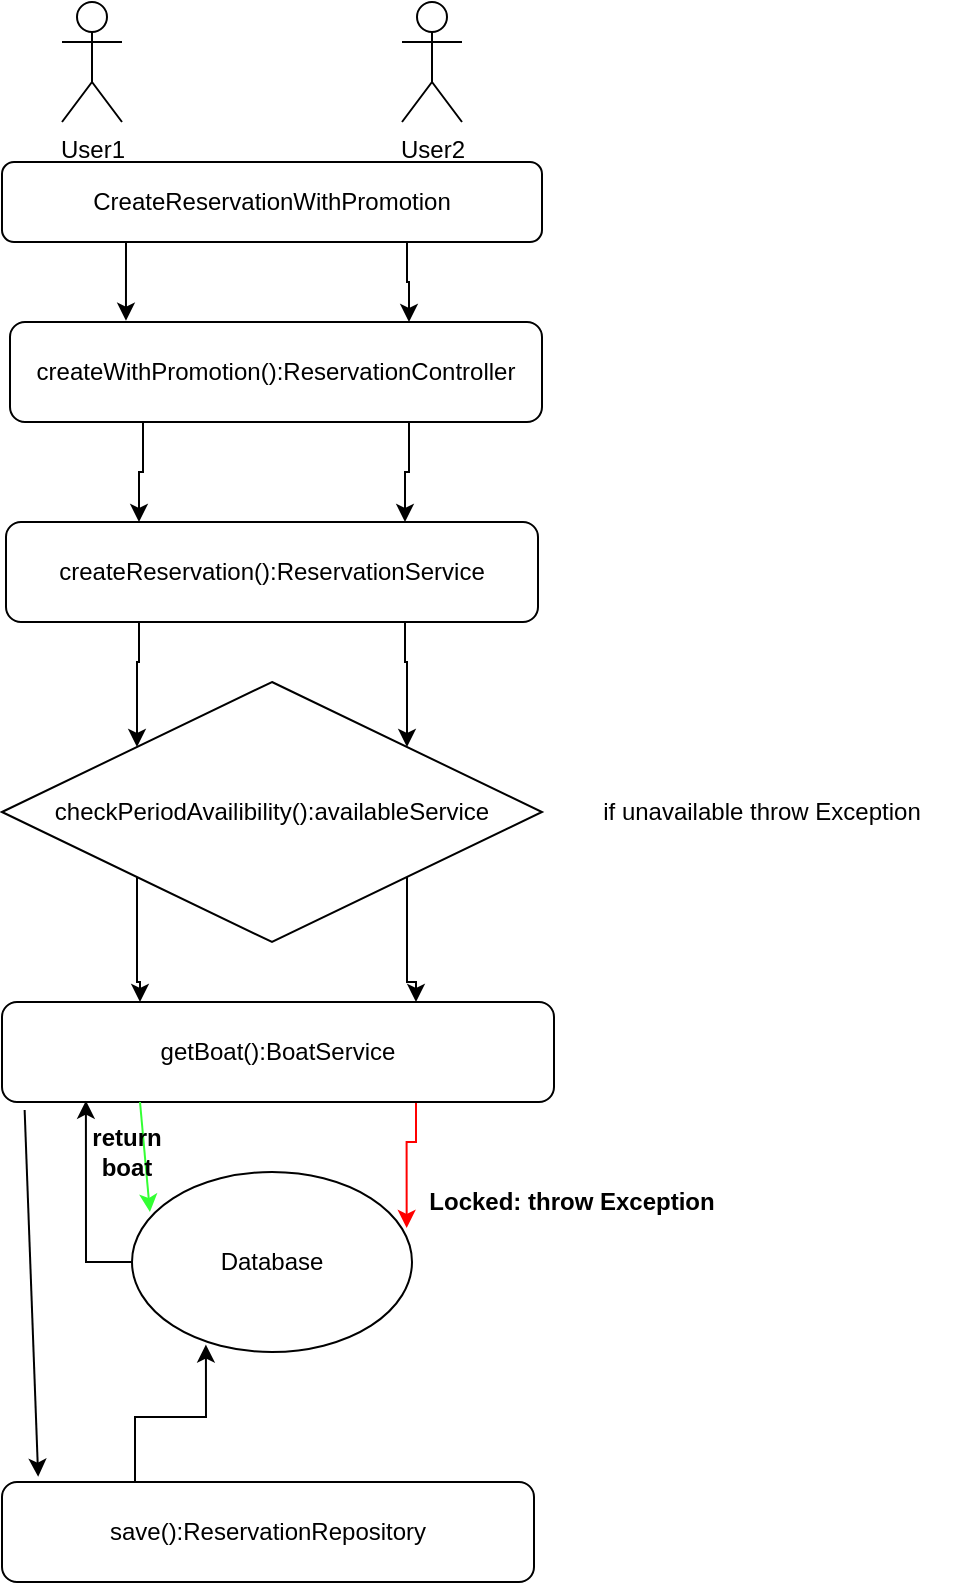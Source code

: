 <mxfile version="16.4.5" type="device"><diagram id="C5RBs43oDa-KdzZeNtuy" name="Page-1"><mxGraphModel dx="2302" dy="1122" grid="1" gridSize="10" guides="1" tooltips="1" connect="1" arrows="1" fold="1" page="1" pageScale="1" pageWidth="827" pageHeight="1169" math="0" shadow="0"><root><mxCell id="WIyWlLk6GJQsqaUBKTNV-0"/><mxCell id="WIyWlLk6GJQsqaUBKTNV-1" parent="WIyWlLk6GJQsqaUBKTNV-0"/><mxCell id="ukcyvOK85FiMibB3PhB6-24" style="edgeStyle=orthogonalEdgeStyle;rounded=0;orthogonalLoop=1;jettySize=auto;html=1;exitX=0.25;exitY=1;exitDx=0;exitDy=0;entryX=0.218;entryY=-0.013;entryDx=0;entryDy=0;entryPerimeter=0;" parent="WIyWlLk6GJQsqaUBKTNV-1" source="WIyWlLk6GJQsqaUBKTNV-3" target="WIyWlLk6GJQsqaUBKTNV-11" edge="1"><mxGeometry relative="1" as="geometry"/></mxCell><mxCell id="ukcyvOK85FiMibB3PhB6-27" style="edgeStyle=orthogonalEdgeStyle;rounded=0;orthogonalLoop=1;jettySize=auto;html=1;exitX=0.75;exitY=1;exitDx=0;exitDy=0;entryX=0.75;entryY=0;entryDx=0;entryDy=0;" parent="WIyWlLk6GJQsqaUBKTNV-1" source="WIyWlLk6GJQsqaUBKTNV-3" target="WIyWlLk6GJQsqaUBKTNV-11" edge="1"><mxGeometry relative="1" as="geometry"/></mxCell><mxCell id="WIyWlLk6GJQsqaUBKTNV-3" value="CreateReservationWithPromotion" style="rounded=1;whiteSpace=wrap;html=1;fontSize=12;glass=0;strokeWidth=1;shadow=0;" parent="WIyWlLk6GJQsqaUBKTNV-1" vertex="1"><mxGeometry x="160" y="80" width="270" height="40" as="geometry"/></mxCell><mxCell id="ukcyvOK85FiMibB3PhB6-25" style="edgeStyle=orthogonalEdgeStyle;rounded=0;orthogonalLoop=1;jettySize=auto;html=1;exitX=0.25;exitY=1;exitDx=0;exitDy=0;entryX=0.25;entryY=0;entryDx=0;entryDy=0;" parent="WIyWlLk6GJQsqaUBKTNV-1" source="WIyWlLk6GJQsqaUBKTNV-11" target="ukcyvOK85FiMibB3PhB6-7" edge="1"><mxGeometry relative="1" as="geometry"/></mxCell><mxCell id="ukcyvOK85FiMibB3PhB6-28" style="edgeStyle=orthogonalEdgeStyle;rounded=0;orthogonalLoop=1;jettySize=auto;html=1;exitX=0.75;exitY=1;exitDx=0;exitDy=0;entryX=0.75;entryY=0;entryDx=0;entryDy=0;" parent="WIyWlLk6GJQsqaUBKTNV-1" source="WIyWlLk6GJQsqaUBKTNV-11" target="ukcyvOK85FiMibB3PhB6-7" edge="1"><mxGeometry relative="1" as="geometry"/></mxCell><mxCell id="WIyWlLk6GJQsqaUBKTNV-11" value="createWithPromotion():ReservationController" style="rounded=1;whiteSpace=wrap;html=1;fontSize=12;glass=0;strokeWidth=1;shadow=0;" parent="WIyWlLk6GJQsqaUBKTNV-1" vertex="1"><mxGeometry x="164" y="160" width="266" height="50" as="geometry"/></mxCell><mxCell id="ukcyvOK85FiMibB3PhB6-0" value="User1" style="shape=umlActor;verticalLabelPosition=bottom;verticalAlign=top;html=1;outlineConnect=0;" parent="WIyWlLk6GJQsqaUBKTNV-1" vertex="1"><mxGeometry x="190" width="30" height="60" as="geometry"/></mxCell><mxCell id="ukcyvOK85FiMibB3PhB6-26" style="edgeStyle=orthogonalEdgeStyle;rounded=0;orthogonalLoop=1;jettySize=auto;html=1;exitX=0.25;exitY=1;exitDx=0;exitDy=0;entryX=0;entryY=0;entryDx=0;entryDy=0;" parent="WIyWlLk6GJQsqaUBKTNV-1" source="ukcyvOK85FiMibB3PhB6-7" target="ukcyvOK85FiMibB3PhB6-8" edge="1"><mxGeometry relative="1" as="geometry"/></mxCell><mxCell id="ukcyvOK85FiMibB3PhB6-29" style="edgeStyle=orthogonalEdgeStyle;rounded=0;orthogonalLoop=1;jettySize=auto;html=1;exitX=0.75;exitY=1;exitDx=0;exitDy=0;entryX=1;entryY=0;entryDx=0;entryDy=0;" parent="WIyWlLk6GJQsqaUBKTNV-1" source="ukcyvOK85FiMibB3PhB6-7" target="ukcyvOK85FiMibB3PhB6-8" edge="1"><mxGeometry relative="1" as="geometry"/></mxCell><mxCell id="ukcyvOK85FiMibB3PhB6-7" value="createReservation():ReservationService" style="rounded=1;whiteSpace=wrap;html=1;fontSize=12;glass=0;strokeWidth=1;shadow=0;" parent="WIyWlLk6GJQsqaUBKTNV-1" vertex="1"><mxGeometry x="162" y="260" width="266" height="50" as="geometry"/></mxCell><mxCell id="ukcyvOK85FiMibB3PhB6-32" style="edgeStyle=orthogonalEdgeStyle;rounded=0;orthogonalLoop=1;jettySize=auto;html=1;exitX=0;exitY=1;exitDx=0;exitDy=0;entryX=0.25;entryY=0;entryDx=0;entryDy=0;" parent="WIyWlLk6GJQsqaUBKTNV-1" source="ukcyvOK85FiMibB3PhB6-8" target="ukcyvOK85FiMibB3PhB6-14" edge="1"><mxGeometry relative="1" as="geometry"/></mxCell><mxCell id="ukcyvOK85FiMibB3PhB6-33" style="edgeStyle=orthogonalEdgeStyle;rounded=0;orthogonalLoop=1;jettySize=auto;html=1;exitX=1;exitY=1;exitDx=0;exitDy=0;entryX=0.75;entryY=0;entryDx=0;entryDy=0;" parent="WIyWlLk6GJQsqaUBKTNV-1" source="ukcyvOK85FiMibB3PhB6-8" target="ukcyvOK85FiMibB3PhB6-14" edge="1"><mxGeometry relative="1" as="geometry"/></mxCell><mxCell id="ukcyvOK85FiMibB3PhB6-8" value="checkPeriodAvailibility():availableService" style="rhombus;whiteSpace=wrap;html=1;" parent="WIyWlLk6GJQsqaUBKTNV-1" vertex="1"><mxGeometry x="160" y="340" width="270" height="130" as="geometry"/></mxCell><mxCell id="ukcyvOK85FiMibB3PhB6-48" style="edgeStyle=orthogonalEdgeStyle;rounded=0;orthogonalLoop=1;jettySize=auto;html=1;exitX=0.25;exitY=0;exitDx=0;exitDy=0;entryX=0.264;entryY=0.959;entryDx=0;entryDy=0;entryPerimeter=0;" parent="WIyWlLk6GJQsqaUBKTNV-1" source="ukcyvOK85FiMibB3PhB6-12" target="ukcyvOK85FiMibB3PhB6-13" edge="1"><mxGeometry relative="1" as="geometry"/></mxCell><mxCell id="ukcyvOK85FiMibB3PhB6-12" value="save():ReservationRepository" style="rounded=1;whiteSpace=wrap;html=1;fontSize=12;glass=0;strokeWidth=1;shadow=0;" parent="WIyWlLk6GJQsqaUBKTNV-1" vertex="1"><mxGeometry x="160" y="740" width="266" height="50" as="geometry"/></mxCell><mxCell id="ukcyvOK85FiMibB3PhB6-13" value="Database" style="ellipse;whiteSpace=wrap;html=1;" parent="WIyWlLk6GJQsqaUBKTNV-1" vertex="1"><mxGeometry x="225" y="585" width="140" height="90" as="geometry"/></mxCell><mxCell id="ukcyvOK85FiMibB3PhB6-35" style="edgeStyle=orthogonalEdgeStyle;rounded=0;orthogonalLoop=1;jettySize=auto;html=1;exitX=0.75;exitY=1;exitDx=0;exitDy=0;entryX=0.981;entryY=0.311;entryDx=0;entryDy=0;entryPerimeter=0;strokeColor=#FF0000;" parent="WIyWlLk6GJQsqaUBKTNV-1" source="ukcyvOK85FiMibB3PhB6-14" target="ukcyvOK85FiMibB3PhB6-13" edge="1"><mxGeometry relative="1" as="geometry"/></mxCell><mxCell id="ukcyvOK85FiMibB3PhB6-14" value="getBoat():BoatService" style="rounded=1;whiteSpace=wrap;html=1;fontSize=12;glass=0;strokeWidth=1;shadow=0;" parent="WIyWlLk6GJQsqaUBKTNV-1" vertex="1"><mxGeometry x="160" y="500" width="276" height="50" as="geometry"/></mxCell><mxCell id="ukcyvOK85FiMibB3PhB6-21" value="User2" style="shape=umlActor;verticalLabelPosition=bottom;verticalAlign=top;html=1;outlineConnect=0;" parent="WIyWlLk6GJQsqaUBKTNV-1" vertex="1"><mxGeometry x="360" width="30" height="60" as="geometry"/></mxCell><mxCell id="ukcyvOK85FiMibB3PhB6-34" value="" style="endArrow=classic;html=1;rounded=0;exitX=0.25;exitY=1;exitDx=0;exitDy=0;entryX=0.064;entryY=0.222;entryDx=0;entryDy=0;entryPerimeter=0;strokeColor=#33FF33;" parent="WIyWlLk6GJQsqaUBKTNV-1" source="ukcyvOK85FiMibB3PhB6-14" target="ukcyvOK85FiMibB3PhB6-13" edge="1"><mxGeometry width="50" height="50" relative="1" as="geometry"><mxPoint x="390" y="580" as="sourcePoint"/><mxPoint x="440" y="530" as="targetPoint"/></mxGeometry></mxCell><mxCell id="ukcyvOK85FiMibB3PhB6-38" value="&lt;b&gt;Locked: throw Exception&lt;/b&gt;" style="text;html=1;strokeColor=none;fillColor=none;align=center;verticalAlign=middle;whiteSpace=wrap;rounded=0;" parent="WIyWlLk6GJQsqaUBKTNV-1" vertex="1"><mxGeometry x="360" y="585" width="170" height="30" as="geometry"/></mxCell><mxCell id="ukcyvOK85FiMibB3PhB6-40" value="if unavailable throw Exception" style="text;html=1;strokeColor=none;fillColor=none;align=center;verticalAlign=middle;whiteSpace=wrap;rounded=0;" parent="WIyWlLk6GJQsqaUBKTNV-1" vertex="1"><mxGeometry x="440" y="390" width="200" height="30" as="geometry"/></mxCell><mxCell id="ukcyvOK85FiMibB3PhB6-44" value="" style="endArrow=classic;html=1;rounded=0;exitX=0;exitY=0.5;exitDx=0;exitDy=0;entryX=0.152;entryY=0.987;entryDx=0;entryDy=0;entryPerimeter=0;" parent="WIyWlLk6GJQsqaUBKTNV-1" source="ukcyvOK85FiMibB3PhB6-13" target="ukcyvOK85FiMibB3PhB6-14" edge="1"><mxGeometry width="50" height="50" relative="1" as="geometry"><mxPoint x="390" y="550" as="sourcePoint"/><mxPoint x="440" y="500" as="targetPoint"/><Array as="points"><mxPoint x="202" y="630"/></Array></mxGeometry></mxCell><mxCell id="ukcyvOK85FiMibB3PhB6-45" value="&lt;b&gt;return boat&lt;/b&gt;" style="text;html=1;strokeColor=none;fillColor=none;align=center;verticalAlign=middle;whiteSpace=wrap;rounded=0;" parent="WIyWlLk6GJQsqaUBKTNV-1" vertex="1"><mxGeometry x="190" y="560" width="65" height="30" as="geometry"/></mxCell><mxCell id="ukcyvOK85FiMibB3PhB6-46" value="" style="endArrow=classic;html=1;rounded=0;exitX=0.041;exitY=1.08;exitDx=0;exitDy=0;exitPerimeter=0;entryX=0.068;entryY=-0.053;entryDx=0;entryDy=0;entryPerimeter=0;" parent="WIyWlLk6GJQsqaUBKTNV-1" source="ukcyvOK85FiMibB3PhB6-14" target="ukcyvOK85FiMibB3PhB6-12" edge="1"><mxGeometry width="50" height="50" relative="1" as="geometry"><mxPoint x="150" y="720" as="sourcePoint"/><mxPoint x="200" y="670" as="targetPoint"/></mxGeometry></mxCell></root></mxGraphModel></diagram></mxfile>